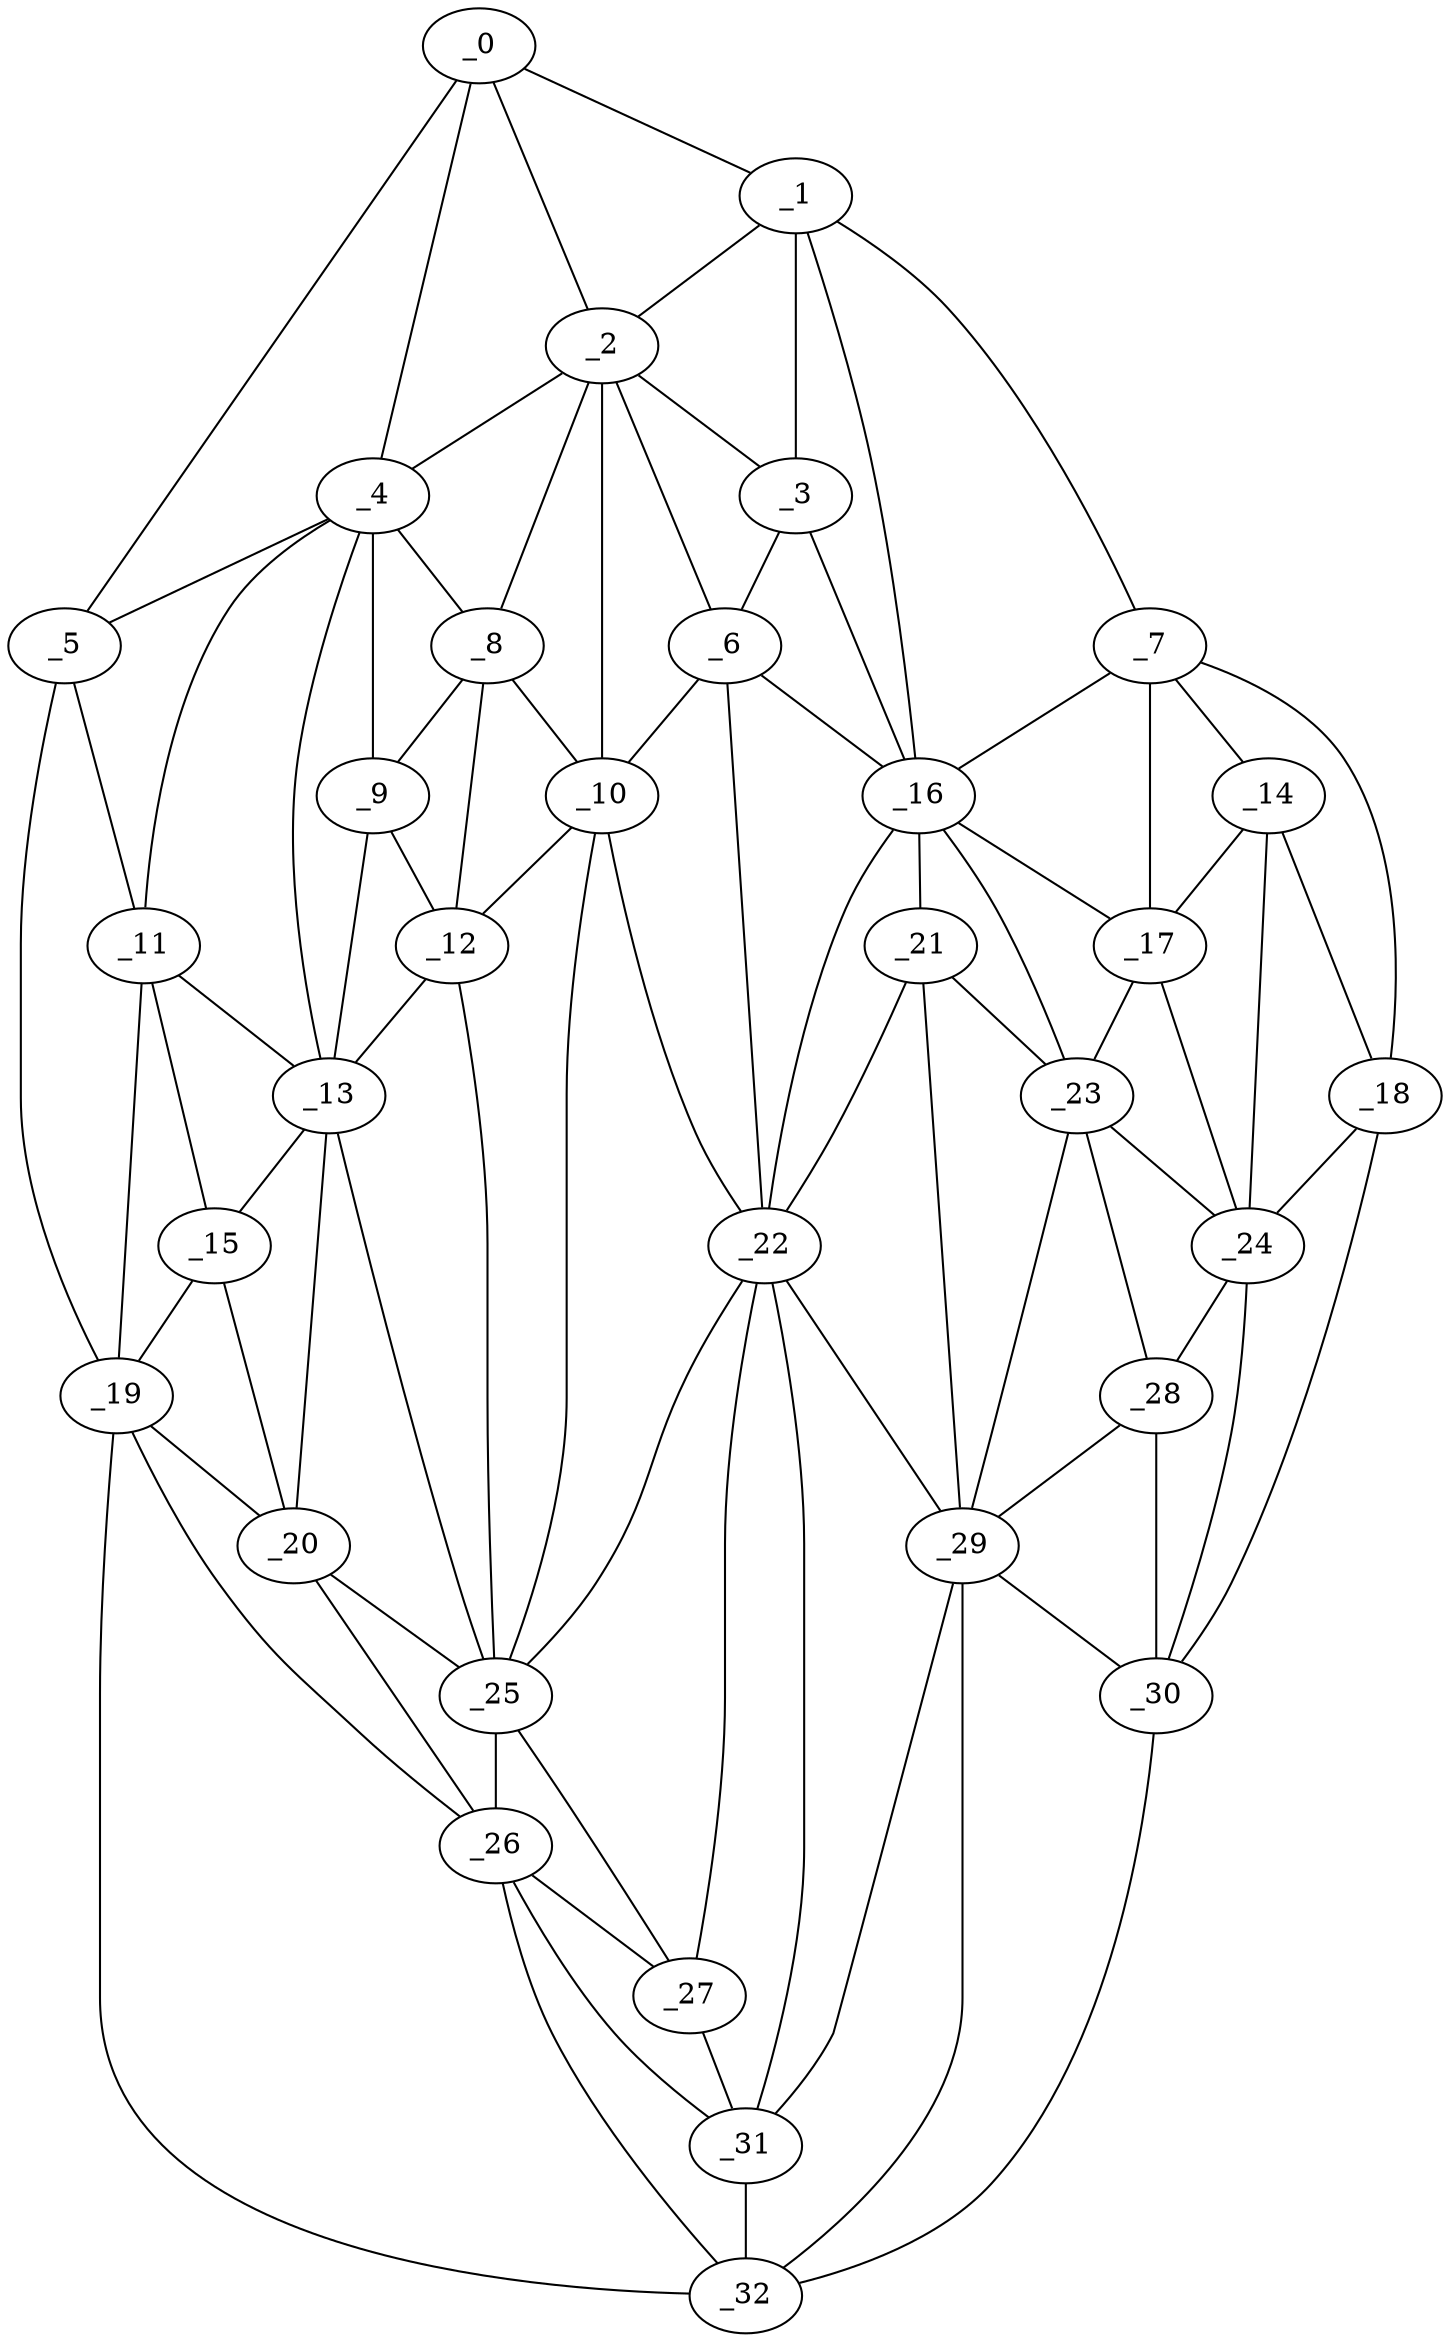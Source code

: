 graph "obj93__195.gxl" {
	_0	 [x=39,
		y=8];
	_1	 [x=42,
		y=90];
	_0 -- _1	 [valence=1];
	_2	 [x=48,
		y=55];
	_0 -- _2	 [valence=1];
	_4	 [x=49,
		y=30];
	_0 -- _4	 [valence=2];
	_5	 [x=50,
		y=3];
	_0 -- _5	 [valence=1];
	_1 -- _2	 [valence=2];
	_3	 [x=48,
		y=76];
	_1 -- _3	 [valence=1];
	_7	 [x=55,
		y=112];
	_1 -- _7	 [valence=1];
	_16	 [x=72,
		y=92];
	_1 -- _16	 [valence=2];
	_2 -- _3	 [valence=2];
	_2 -- _4	 [valence=2];
	_6	 [x=55,
		y=72];
	_2 -- _6	 [valence=2];
	_8	 [x=56,
		y=40];
	_2 -- _8	 [valence=1];
	_10	 [x=57,
		y=55];
	_2 -- _10	 [valence=1];
	_3 -- _6	 [valence=1];
	_3 -- _16	 [valence=2];
	_4 -- _5	 [valence=2];
	_4 -- _8	 [valence=2];
	_9	 [x=57,
		y=33];
	_4 -- _9	 [valence=1];
	_11	 [x=59,
		y=6];
	_4 -- _11	 [valence=2];
	_13	 [x=66,
		y=23];
	_4 -- _13	 [valence=2];
	_5 -- _11	 [valence=2];
	_19	 [x=74,
		y=8];
	_5 -- _19	 [valence=1];
	_6 -- _10	 [valence=1];
	_6 -- _16	 [valence=2];
	_22	 [x=78,
		y=86];
	_6 -- _22	 [valence=1];
	_14	 [x=67,
		y=114];
	_7 -- _14	 [valence=2];
	_7 -- _16	 [valence=2];
	_17	 [x=72,
		y=103];
	_7 -- _17	 [valence=2];
	_18	 [x=72,
		y=122];
	_7 -- _18	 [valence=1];
	_8 -- _9	 [valence=2];
	_8 -- _10	 [valence=2];
	_12	 [x=64,
		y=31];
	_8 -- _12	 [valence=2];
	_9 -- _12	 [valence=1];
	_9 -- _13	 [valence=2];
	_10 -- _12	 [valence=1];
	_10 -- _22	 [valence=1];
	_25	 [x=80,
		y=29];
	_10 -- _25	 [valence=2];
	_11 -- _13	 [valence=2];
	_15	 [x=68,
		y=11];
	_11 -- _15	 [valence=2];
	_11 -- _19	 [valence=1];
	_12 -- _13	 [valence=1];
	_12 -- _25	 [valence=2];
	_13 -- _15	 [valence=2];
	_20	 [x=76,
		y=21];
	_13 -- _20	 [valence=2];
	_13 -- _25	 [valence=2];
	_14 -- _17	 [valence=1];
	_14 -- _18	 [valence=2];
	_24	 [x=79,
		y=114];
	_14 -- _24	 [valence=1];
	_15 -- _19	 [valence=2];
	_15 -- _20	 [valence=2];
	_16 -- _17	 [valence=2];
	_21	 [x=77,
		y=93];
	_16 -- _21	 [valence=2];
	_16 -- _22	 [valence=1];
	_23	 [x=79,
		y=99];
	_16 -- _23	 [valence=1];
	_17 -- _23	 [valence=2];
	_17 -- _24	 [valence=2];
	_18 -- _24	 [valence=1];
	_30	 [x=91,
		y=117];
	_18 -- _30	 [valence=1];
	_19 -- _20	 [valence=1];
	_26	 [x=85,
		y=20];
	_19 -- _26	 [valence=1];
	_32	 [x=93,
		y=15];
	_19 -- _32	 [valence=1];
	_20 -- _25	 [valence=2];
	_20 -- _26	 [valence=2];
	_21 -- _22	 [valence=2];
	_21 -- _23	 [valence=2];
	_29	 [x=91,
		y=98];
	_21 -- _29	 [valence=2];
	_22 -- _25	 [valence=2];
	_27	 [x=87,
		y=28];
	_22 -- _27	 [valence=1];
	_22 -- _29	 [valence=1];
	_31	 [x=92,
		y=27];
	_22 -- _31	 [valence=1];
	_23 -- _24	 [valence=2];
	_28	 [x=88,
		y=110];
	_23 -- _28	 [valence=2];
	_23 -- _29	 [valence=1];
	_24 -- _28	 [valence=2];
	_24 -- _30	 [valence=2];
	_25 -- _26	 [valence=2];
	_25 -- _27	 [valence=1];
	_26 -- _27	 [valence=2];
	_26 -- _31	 [valence=1];
	_26 -- _32	 [valence=2];
	_27 -- _31	 [valence=2];
	_28 -- _29	 [valence=2];
	_28 -- _30	 [valence=2];
	_29 -- _30	 [valence=2];
	_29 -- _31	 [valence=2];
	_29 -- _32	 [valence=1];
	_30 -- _32	 [valence=1];
	_31 -- _32	 [valence=1];
}
